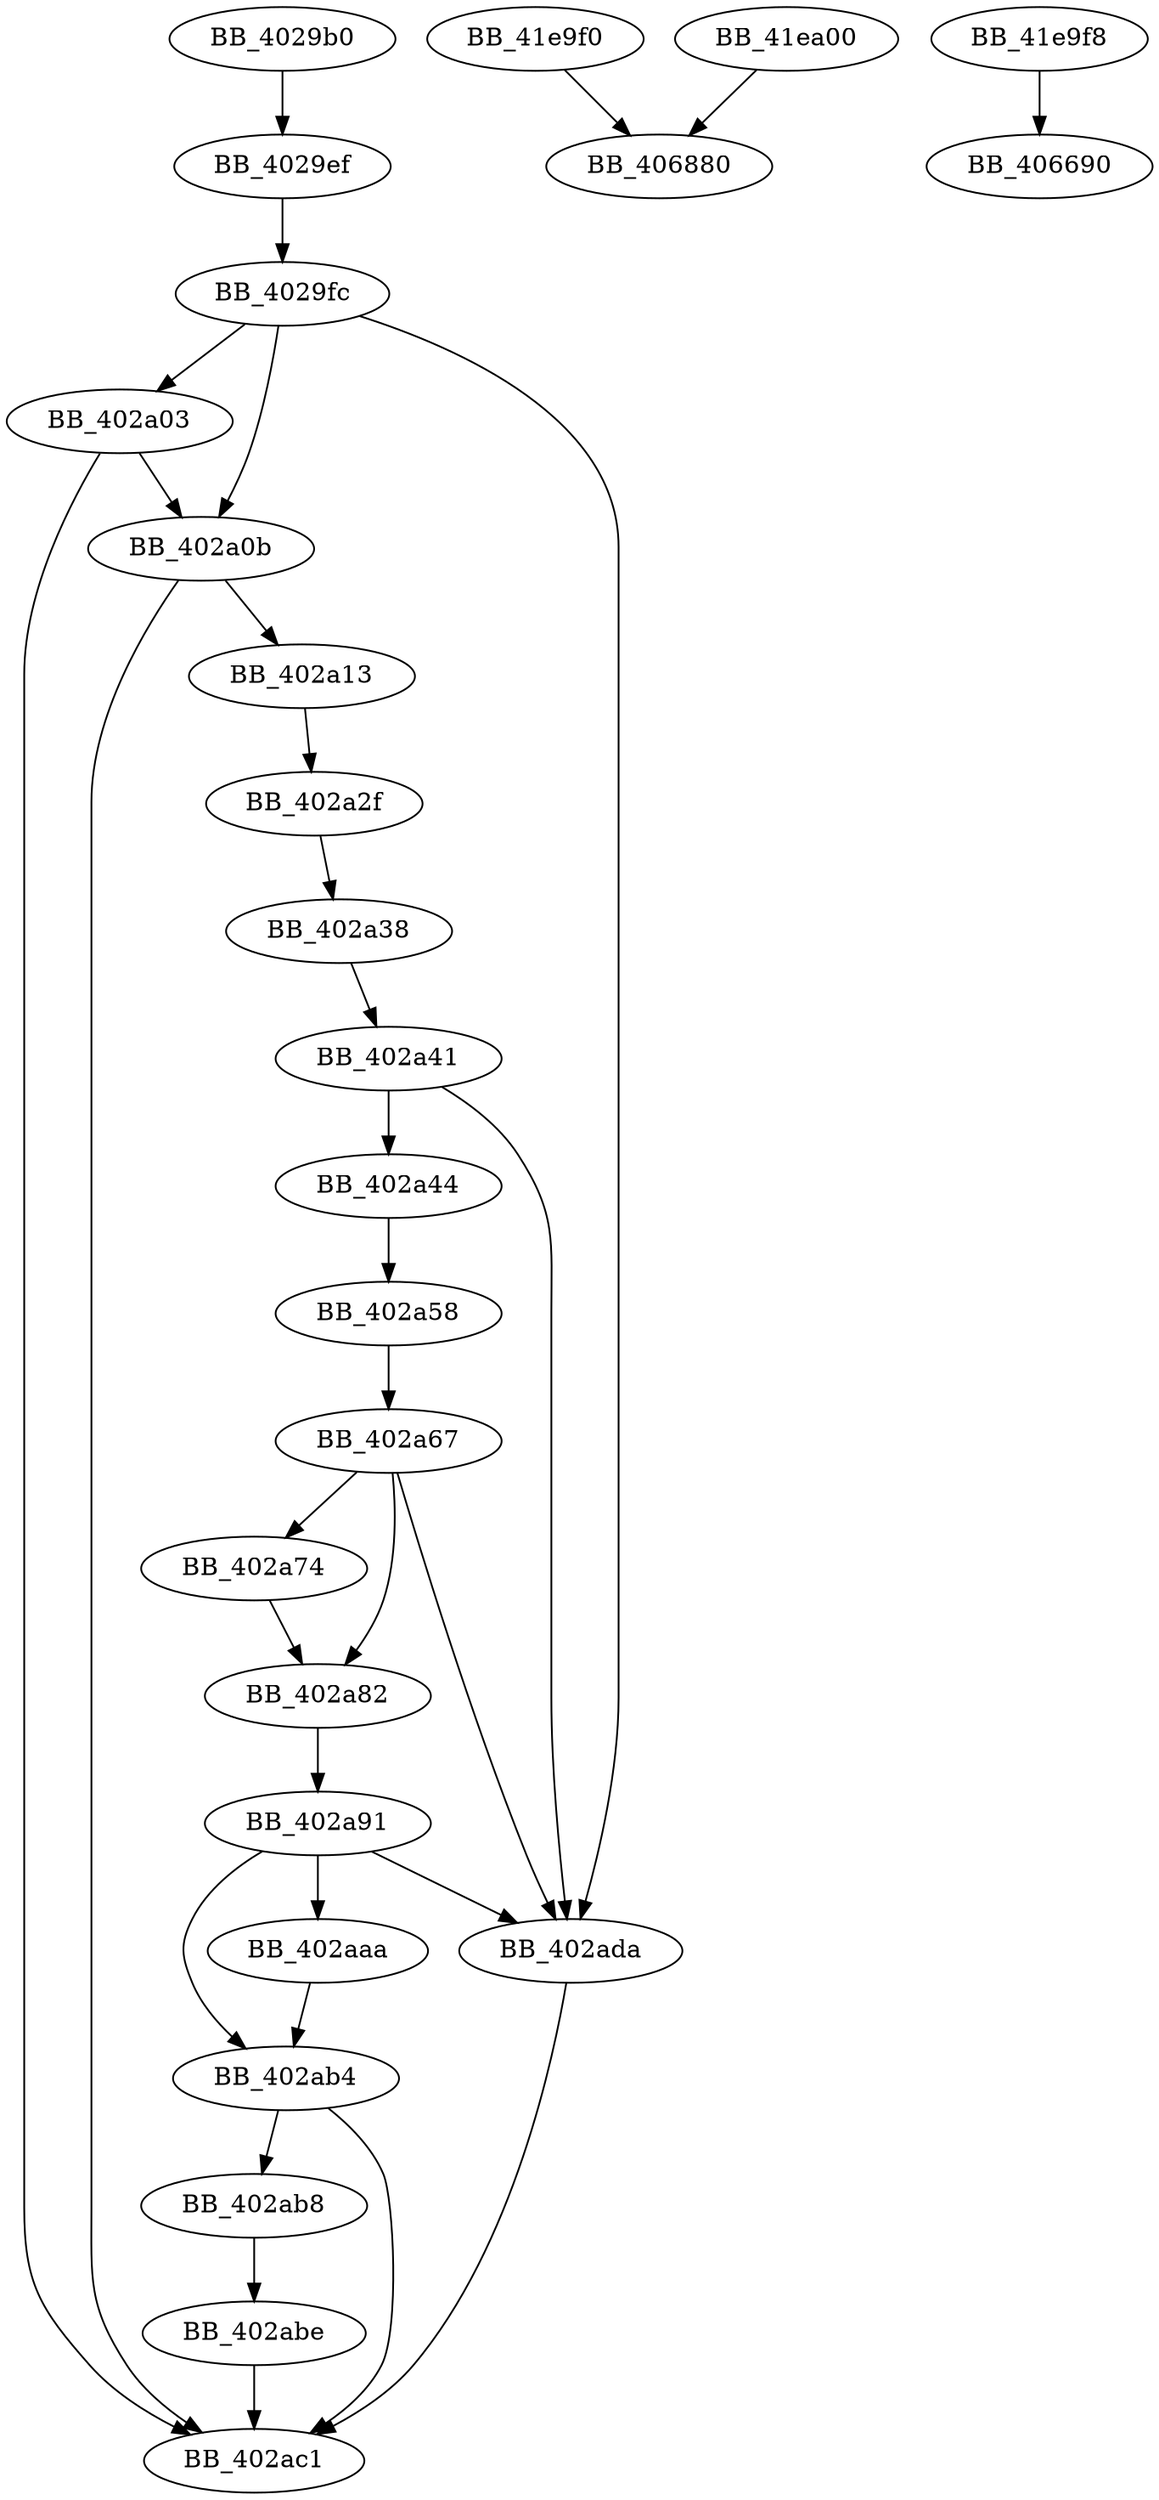 DiGraph sub_4029B0{
BB_4029b0->BB_4029ef
BB_4029ef->BB_4029fc
BB_4029fc->BB_402a03
BB_4029fc->BB_402a0b
BB_4029fc->BB_402ada
BB_402a03->BB_402a0b
BB_402a03->BB_402ac1
BB_402a0b->BB_402a13
BB_402a0b->BB_402ac1
BB_402a13->BB_402a2f
BB_402a2f->BB_402a38
BB_402a38->BB_402a41
BB_402a41->BB_402a44
BB_402a41->BB_402ada
BB_402a44->BB_402a58
BB_402a58->BB_402a67
BB_402a67->BB_402a74
BB_402a67->BB_402a82
BB_402a67->BB_402ada
BB_402a74->BB_402a82
BB_402a82->BB_402a91
BB_402a91->BB_402aaa
BB_402a91->BB_402ab4
BB_402a91->BB_402ada
BB_402aaa->BB_402ab4
BB_402ab4->BB_402ab8
BB_402ab4->BB_402ac1
BB_402ab8->BB_402abe
BB_402abe->BB_402ac1
BB_402ada->BB_402ac1
BB_41e9f0->BB_406880
BB_41e9f8->BB_406690
BB_41ea00->BB_406880
}
